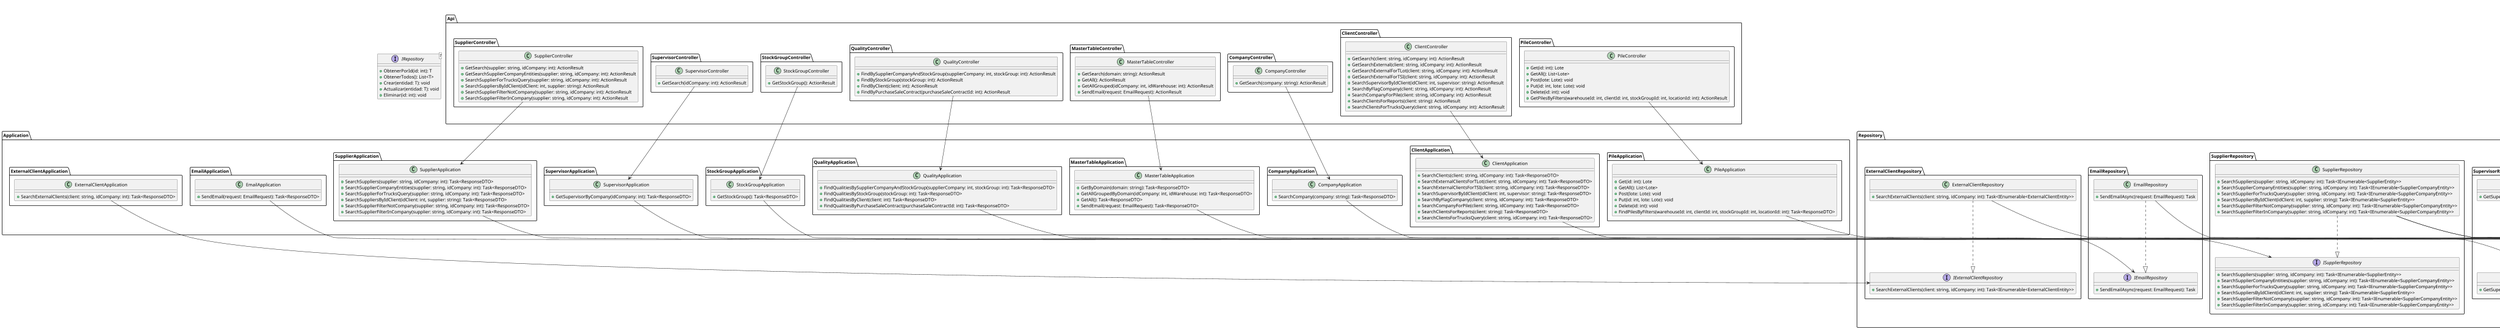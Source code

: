 @startuml "Diagrama de Clases - Arquitectura .NET Core con AD Auth + PileRepository"
title "Diagrama de Clases - Mastertable"
skinparam dpi 50
skinparam pageSize A3

package Api {
 
    package PileController {
        class PileController {
            + Get(id: int): Lote
            + GetAll(): List<Lote>
            + Post(lote: Lote): void
            + Put(id: int, lote: Lote): void
            + Delete(id: int): void
            + GetPilesByFilters(warehouseId: int, clientId: int, stockGroupId: int, locationId: int): ActionResult
        }
    }
  
    
    package ClientController {
    class ClientController {
        + GetSearch(client: string, idCompany: int): ActionResult
        + GetSearchExternal(client: string, idCompany: int): ActionResult
        + GetSearchExternalForTLot(client: string, idCompany: int): ActionResult
        + GetSearchExternalForTSI(client: string, idCompany: int): ActionResult
        + SearchSupervisorByIdClient(idClient: int, supervisor: string): ActionResult
        + SearchByFlagCompany(client: string, idCompany: int): ActionResult
        + SearchCompanyForPile(client: string, idCompany: int): ActionResult
        + SearchClientsForReports(client: string): ActionResult
        + SearchClientsForTrucksQuery(client: string, idCompany: int): ActionResult
    }
}

package CompanyController {
    class CompanyController {
        + GetSearch(company: string): ActionResult
    }
}

package MasterTableController {
    class MasterTableController {
        + GetSearch(domain: string): ActionResult
        + GetAll(): ActionResult
        + GetAllGrouped(idCompany: int, idWarehouse: int): ActionResult
        + SendEmail(request: EmailRequest): ActionResult
    }
}

package QualityController {
    class QualityController {
        + FindBySupplierCompanyAndStockGroup(supplierCompany: int, stockGroup: int): ActionResult
        + FindByStockGroup(stockGroup: int): ActionResult
        + FindByClient(client: int): ActionResult
        + FindByPurchaseSaleContract(purchaseSaleContractId: int): ActionResult
    }
}

package StockGroupController {
    class StockGroupController {
        + GetStockGroup(): ActionResult
    }
}

package SupervisorController {
    class SupervisorController {
        + GetSearch(idCompany: int): ActionResult
    }
}

 package SupplierController {
    class SupplierController {
        + GetSearch(supplier: string, idCompany: int): ActionResult
        + GetSearchSupplierCompanyEntities(supplier: string, idCompany: int): ActionResult
        + SearchSupplierForTrucksQuery(supplier: string, idCompany: int): ActionResult
        + SearchSuppliersByIdClient(idClient: int, supplier: string): ActionResult
        + SearchSupplierFilterNotCompany(supplier: string, idCompany: int): ActionResult
        + SearchSupplierFilterInCompany(supplier: string, idCompany: int): ActionResult
    }
}


}

package Application {
    
    package PileApplication {
        class PileApplication {
            + Get(id: int): Lote
            + GetAll(): List<Lote>
            + Post(lote: Lote): void
            + Put(id: int, lote: Lote): void
            + Delete(id: int): void
            + FindPilesByFilters(warehouseId: int, clientId: int, stockGroupId: int, locationId: int): Task<ResponseDTO>
        }
    }
    
   
    package ClientApplication {
    class ClientApplication {
        + SearchClients(client: string, idCompany: int): Task<ResponseDTO>
        + SearchExternalClientsForTLot(client: string, idCompany: int): Task<ResponseDTO>
        + SearchExternalClientsForTSI(client: string, idCompany: int): Task<ResponseDTO>
        + SearchSupervisorByIdClient(idClient: int, supervisor: string): Task<ResponseDTO>
        + SearchByFlagCompany(client: string, idCompany: int): Task<ResponseDTO>
        + SearchCompanyForPile(client: string, idCompany: int): Task<ResponseDTO>
        + SearchClientsForReports(client: string): Task<ResponseDTO>
        + SearchClientsForTrucksQuery(client: string, idCompany: int): Task<ResponseDTO>
    }
}
   package CompanyApplication {
    class CompanyApplication {
        + SearchCompany(company: string): Task<ResponseDTO>
    }
}

package MasterTableApplication {
    class MasterTableApplication {
        + GetByDomain(domain: string): Task<ResponseDTO>
        + GetAllGroupedByDomain(idCompany: int, idWarehouse: int): Task<ResponseDTO>
        + GetAll(): Task<ResponseDTO>
        + SendEmail(request: EmailRequest): Task<ResponseDTO>
    }
}

package QualityApplication {
    class QualityApplication {
        + FindQualitiesBySupplierCompanyAndStockGroup(supplierCompany: int, stockGroup: int): Task<ResponseDTO>
        + FindQualitiesByStockGroup(stockGroup: int): Task<ResponseDTO>
        + FindQualitiesByClient(client: int): Task<ResponseDTO>
        + FindQualitiesByPurchaseSaleContract(purchaseSaleContractId: int): Task<ResponseDTO>
    }
}

package StockGroupApplication {
    class StockGroupApplication {
        + GetStockGroup(): Task<ResponseDTO>
    }
}

package SupervisorApplication {
    class SupervisorApplication {
        + GetSupervisorByCompany(idCompany: int): Task<ResponseDTO>
    }
}

package SupplierApplication {
    class SupplierApplication {
        + SearchSuppliers(supplier: string, idCompany: int): Task<ResponseDTO>
        + SearchSupplierCompanyEntities(supplier: string, idCompany: int): Task<ResponseDTO>
        + SearchSupplierForTrucksQuery(supplier: string, idCompany: int): Task<ResponseDTO>
        + SearchSuppliersByIdClient(idClient: int, supplier: string): Task<ResponseDTO>
        + SearchSupplierFilterNotCompany(supplier: string, idCompany: int): Task<ResponseDTO>
        + SearchSupplierFilterInCompany(supplier: string, idCompany: int): Task<ResponseDTO>
    }
}
package EmailApplication {
    class EmailApplication {
        + SendEmail(request: EmailRequest): Task<ResponseDTO>
    }
}

package ExternalClientApplication {
    class ExternalClientApplication {
        + SearchExternalClients(client: string, idCompany: int): Task<ResponseDTO>
    }
}


}

package Repository {
   
    package PileRepository {
        interface IPileRepository {
            + GetByFilters(warehouseId: int, clientId: int, stockGroupId: int, locationId: int): Task<IEnumerable<PileEntity>>
        }

        class PileRepository {
            + GetByFilters(warehouseId: int, clientId: int, stockGroupId: int, locationId: int): Task<IEnumerable<PileEntity>>
        }

        PileRepository ..|> IPileRepository
    }
    
    package ClientRepository {
    interface IClientRepository {
        + SearchClients(client: string, idCompany: int, flagCompany: bool): Task<IEnumerable<ClientEntity>>
        + SearchExternalClientsForTLot(client: string, idCompany: int): Task<IEnumerable<ClientEntity>>
        + SearchExternalClientsForTSI(client: string, idCompany: int): Task<IEnumerable<ClientEntity>>
        + SearchSupervisorByIdClient(idClient: int, supervisor: string): Task<IEnumerable<SupervisorEntity>>
        + SearchClientsCompany(client: string, idCompany: int, flagCompany: bool): Task<IEnumerable<ClientEntity>>
        + SearchClientsCompanyForPile(client: string, idCompany: int, flagCompany: bool): Task<IEnumerable<ClientEntity>>
        + SearchClientsForReports(client: string): Task<IEnumerable<ClientEntity>>
        + SearchClientsForTrucksQuery(client: string, idCompany: int): Task<IEnumerable<ClientEntity>>
    }

    class ClientRepository {
        + SearchClients(client: string, idCompany: int, flagCompany: bool): Task<IEnumerable<ClientEntity>>
        + SearchExternalClientsForTLot(client: string, idCompany: int): Task<IEnumerable<ClientEntity>>
        + SearchExternalClientsForTSI(client: string, idCompany: int): Task<IEnumerable<ClientEntity>>
        + SearchSupervisorByIdClient(idClient: int, supervisor: string): Task<IEnumerable<SupervisorEntity>>
        + SearchClientsCompany(client: string, idCompany: int, flagCompany: bool): Task<IEnumerable<ClientEntity>>
        + SearchClientsCompanyForPile(client: string, idCompany: int, flagCompany: bool): Task<IEnumerable<ClientEntity>>
        + SearchClientsForReports(client: string): Task<IEnumerable<ClientEntity>>
        + SearchClientsForTrucksQuery(client: string, idCompany: int): Task<IEnumerable<ClientEntity>>
    }

    ClientRepository ..|> IClientRepository
}
package CompanyRepository {
    interface ICompanyRepository {
        + SearchCompany(company: string): Task<IEnumerable<CompanyEntity>>
    }

    class CompanyRepository {
        + SearchCompany(company: string): Task<IEnumerable<CompanyEntity>>
    }

    CompanyRepository ..|> ICompanyRepository
}

package MasterTableRepository {
    interface IMasterTableRepository {
        + GetByDomain(domain: string): Task<IEnumerable<MasterTableEntity>>
        + GroupByDomain(): Task<IEnumerable<MasterTableDomainDto>>
    }

    class MasterTableRepository {
        + GetByDomain(domain: string): Task<IEnumerable<MasterTableEntity>>
        + GroupByDomain(): Task<IEnumerable<MasterTableDomainDto>>
    }

    MasterTableRepository ..|> IMasterTableRepository
}

package QualityRepository {
    interface IQualityRepository {
        + FilterBySupplierCompanyAndStockGroup(supplierCompany: int, stockGroup: int): Task<IEnumerable<QualityEntity>>
        + FilterByStockGroup(stockGroup: int): Task<IEnumerable<QualityEntity>>
        + FilterByClient(client: int): Task<IEnumerable<QualityEntity>>
        + FilterByPurchaseSaleContract(purchaseSaleContractId: int): Task<IEnumerable<QualityEntity>>
    }

    class QualityRepository {
        + FilterBySupplierCompanyAndStockGroup(supplierCompany: int, stockGroup: int): Task<IEnumerable<QualityEntity>>
        + FilterByStockGroup(stockGroup: int): Task<IEnumerable<QualityEntity>>
        + FilterByClient(client: int): Task<IEnumerable<QualityEntity>>
        + FilterByPurchaseSaleContract(purchaseSaleContractId: int): Task<IEnumerable<QualityEntity>>
    }

    QualityRepository ..|> IQualityRepository
}

package StockGroupRepository {
    interface IStockGroupRepository {
        + GetWhere(filter: Expression<Func<StockGroupEntity, bool>>, tracking: bool): Task<IEnumerable<StockGroupEntity>>
    }

    class StockGroupRepository {
        + GetWhere(filter: Expression<Func<StockGroupEntity, bool>>, tracking: bool): Task<IEnumerable<StockGroupEntity>>
    }

    StockGroupRepository ..|> IStockGroupRepository
}

package SupervisorRepository {
    interface ISupervisorRepository {
        + GetSupervisorByCompany(idCompany: int): Task<IEnumerable<SupervisorEntity>>
    }

    class SupervisorRepository {
        + GetSupervisorByCompany(idCompany: int): Task<IEnumerable<SupervisorEntity>>
    }

    SupervisorRepository ..|> ISupervisorRepository
}

 package SupplierRepository {
    interface ISupplierRepository {
        + SearchSuppliers(supplier: string, idCompany: int): Task<IEnumerable<SupplierEntity>>
        + SearchSupplierCompanyEntities(supplier: string, idCompany: int): Task<IEnumerable<SupplierCompanyEntity>>
        + SearchSupplierForTrucksQuery(supplier: string, idCompany: int): Task<IEnumerable<SupplierCompanyEntity>>
        + SearchSuppliersByIdClient(idClient: int, supplier: string): Task<IEnumerable<SupplierEntity>>
        + SearchSupplierFilterNotCompany(supplier: string, idCompany: int): Task<IEnumerable<SupplierCompanyEntity>>
        + SearchSupplierFilterInCompany(supplier: string, idCompany: int): Task<IEnumerable<SupplierCompanyEntity>>
    }

    class SupplierRepository {
        + SearchSuppliers(supplier: string, idCompany: int): Task<IEnumerable<SupplierEntity>>
        + SearchSupplierCompanyEntities(supplier: string, idCompany: int): Task<IEnumerable<SupplierCompanyEntity>>
        + SearchSupplierForTrucksQuery(supplier: string, idCompany: int): Task<IEnumerable<SupplierCompanyEntity>>
        + SearchSuppliersByIdClient(idClient: int, supplier: string): Task<IEnumerable<SupplierEntity>>
        + SearchSupplierFilterNotCompany(supplier: string, idCompany: int): Task<IEnumerable<SupplierCompanyEntity>>
        + SearchSupplierFilterInCompany(supplier: string, idCompany: int): Task<IEnumerable<SupplierCompanyEntity>>
    }

    SupplierRepository ..|> ISupplierRepository
}

package CurrencyRepository {
    interface ICurrencyRepository {
        + GetWhere(filter: Expression<Func<CurrencyEntity, bool>>, tracking: bool): Task<IEnumerable<CurrencyEntity>>
    }

    class CurrencyRepository {
        + GetWhere(filter: Expression<Func<CurrencyEntity, bool>>, tracking: bool): Task<IEnumerable<CurrencyEntity>>
    }

    CurrencyRepository ..|> ICurrencyRepository
}

package DeliveryRepository {
    interface IDeliveryRepository {
        + GetWhere(filter: Expression<Func<DeliveryEntity, bool>>, tracking: bool): Task<IEnumerable<DeliveryEntity>>
    }

    class DeliveryRepository {
        + GetWhere(filter: Expression<Func<DeliveryEntity, bool>>, tracking: bool): Task<IEnumerable<DeliveryEntity>>
    }

    DeliveryRepository ..|> IDeliveryRepository
}
package ElementRepository {
    interface IElementRepository {
        + GetWhere(filter: Expression<Func<ElementEntity, bool>>, tracking: bool): Task<IEnumerable<ElementEntity>>
    }

    class ElementRepository {
        + GetWhere(filter: Expression<Func<ElementEntity, bool>>, tracking: bool): Task<IEnumerable<ElementEntity>>
    }

    ElementRepository ..|> IElementRepository
}
package EmailRepository {
    interface IEmailRepository {
        + SendEmailAsync(request: EmailRequest): Task
    }

    class EmailRepository {
        + SendEmailAsync(request: EmailRequest): Task
    }

    EmailRepository ..|> IEmailRepository
}

package ExternalClientRepository {
    interface IExternalClientRepository {
        + SearchExternalClients(client: string, idCompany: int): Task<IEnumerable<ExternalClientEntity>>
    }

    class ExternalClientRepository {
        + SearchExternalClients(client: string, idCompany: int): Task<IEnumerable<ExternalClientEntity>>
    }

    ExternalClientRepository ..|> IExternalClientRepository
}

package LocationRepository {
    interface ILocationRepository {
        + GetLocationsByCompany(idCompany: int): Task<IEnumerable<LocationEntity>>
    }

    class LocationRepository {
        + GetLocationsByCompany(idCompany: int): Task<IEnumerable<LocationEntity>>
    }

    LocationRepository ..|> ILocationRepository
}

package LaboratoryRepository {
    interface ILaboratoryRepository {
        + GetLaboratoriesByCompany(idCompany: int): Task<IEnumerable<LaboratoryEntity>>
    }

    class LaboratoryRepository {
        + GetLaboratoriesByCompany(idCompany: int): Task<IEnumerable<LaboratoryEntity>>
    }

    LaboratoryRepository ..|> ILaboratoryRepository
}

package ProductRepository {
    interface IProductRepository {
        + GetWhere(filter: Expression<Func<ProductEntity, bool>>, tracking: bool): Task<IEnumerable<ProductEntity>>
    }

    class ProductRepository {
        + GetWhere(filter: Expression<Func<ProductEntity, bool>>, tracking: bool): Task<IEnumerable<ProductEntity>>
    }

    ProductRepository ..|> IProductRepository
}

package UnitOfMeasurementRepository {
    interface IUnitOfMeasurementRepository {
        + GetWhere(filter: Expression<Func<UnitOfMeasurementEntity, bool>>, tracking: bool): Task<IEnumerable<UnitOfMeasurementEntity>>
    }

    class UnitOfMeasurementRepository {
        + GetWhere(filter: Expression<Func<UnitOfMeasurementEntity, bool>>, tracking: bool): Task<IEnumerable<UnitOfMeasurementEntity>>
    }

    UnitOfMeasurementRepository ..|> IUnitOfMeasurementRepository
}

package UserRepository {
    interface IUserRepository {
        + ListTrafficUsersByCompany(companyId: int): Task<IEnumerable<UserEntity>>
    }

    class UserRepository {
        + ListTrafficUsersByCompany(companyId: int): Task<IEnumerable<UserEntity>>
    }

    UserRepository ..|> IUserRepository
}

}




' Interfaces de Repository
interface IRepository<T> {
    + ObtenerPorId(id: int): T
    + ObtenerTodos(): List<T>
    + Crear(entidad: T): void
    + Actualizar(entidad: T): void
    + Eliminar(id: int): void
}

package Domain {
    class PileEntity {
        + int IdWarehouse
        + int IdClient
        + int IdStockGroup
        + int IdLocation
        + string Status
        + DateTime CreatedAt
    }

     class ClientEntity {
        + int Id
        + string Name
        + string Ruc
        + bool IsCompany
        + int IdCompany
    }

    class SupervisorEntity {
        + int Id
        + string Name
        + string Ruc
    }

    class CompanyEntity {
    + int Id
    + string Name
    + string Ruc
    + string ShortName
    + string Status
}

class MasterTableEntity {
    + int Id
    + string Domain
    + string Name
    + int Value
    + string Status
    + int Order
}

class MasterTableDomainDto {
    + string Domain
    + List<ItemDto> Items
}

class QualityEntity {
    + int Id
    + string Name
    + int IdSupplier
    + int IdStockGroup
    + string Status
}

class StockGroupEntity {
    + int Id
    + string Name
    + string Status
}

class SupervisorEntity {
    + int Id
    + string Name
    + int IdCompany
    + string Status
}

class SupplierEntity {
    + int Id
    + string Name
    + string Ruc
    + string ShortName
    + string Status
}

class SupplierCompanyEntity {
    + int Id
    + int SupplierId
    + int CompanyId
    + string Status
}

class CurrencyEntity {
    + int Id
    + string Name
    + string Code
    + string Symbol
    + string Status
}

class DeliveryEntity {
    + int Id
    + string Name
    + string Status
}

class ElementEntity {
    + int Id
    + string Name
    + string Status
}

class ExternalClientEntity {
    + int Id
    + int ClientId
    + string Status
}

class LocationEntity {
    + int Id
    + string Name
    + int IdCompany
    + string Status
}

class LaboratoryEntity {
    + int Id
    + string Name
    + int IdCompany
    + string Status
}

class ProductEntity {
    + int Id
    + string Name
    + string Code
    + string Status
}

class UnitOfMeasurementEntity {
    + int Id
    + string Name
    + string Code
    + string Status
}

class UserEntity {
    + int Id
    + string CompleteName
    + string Username
    + string Status
}

}


' Relaciones entre capas

Api.PileController.PileController --> Application.PileApplication.PileApplication
Application.PileApplication.PileApplication --> Repository.PileRepository.IPileRepository
Repository.PileRepository.PileRepository --> Domain.PileEntity

Api.ClientController.ClientController --> Application.ClientApplication.ClientApplication
Application.ClientApplication.ClientApplication --> Repository.ClientRepository.IClientRepository
Repository.ClientRepository.ClientRepository --> Domain.ClientEntity

Api.CompanyController.CompanyController --> Application.CompanyApplication.CompanyApplication
Application.CompanyApplication.CompanyApplication --> Repository.CompanyRepository.ICompanyRepository
Repository.CompanyRepository.CompanyRepository --> Domain.CompanyEntity

Api.MasterTableController.MasterTableController --> Application.MasterTableApplication.MasterTableApplication
Application.MasterTableApplication.MasterTableApplication --> Repository.MasterTableRepository.IMasterTableRepository
Repository.MasterTableRepository.MasterTableRepository --> Domain.MasterTableEntity
Repository.MasterTableRepository.MasterTableRepository --> Domain.MasterTableDomainDto

Api.QualityController.QualityController --> Application.QualityApplication.QualityApplication
Application.QualityApplication.QualityApplication --> Repository.QualityRepository.IQualityRepository
Repository.QualityRepository.QualityRepository --> Domain.QualityEntity

Api.StockGroupController.StockGroupController --> Application.StockGroupApplication.StockGroupApplication
Application.StockGroupApplication.StockGroupApplication --> Repository.StockGroupRepository.IStockGroupRepository
Repository.StockGroupRepository.StockGroupRepository --> Domain.StockGroupEntity

Api.SupervisorController.SupervisorController --> Application.SupervisorApplication.SupervisorApplication
Application.SupervisorApplication.SupervisorApplication --> Repository.SupervisorRepository.ISupervisorRepository
Repository.SupervisorRepository.SupervisorRepository --> Domain.SupervisorEntity

Api.SupplierController.SupplierController --> Application.SupplierApplication.SupplierApplication
Application.SupplierApplication.SupplierApplication --> Repository.SupplierRepository.ISupplierRepository
Repository.SupplierRepository.SupplierRepository --> Domain.SupplierEntity
Repository.SupplierRepository.SupplierRepository --> Domain.SupplierCompanyEntity

Repository.CurrencyRepository.CurrencyRepository --> Domain.CurrencyEntity

Repository.DeliveryRepository.DeliveryRepository --> Domain.DeliveryEntity

Repository.ElementRepository.ElementRepository --> Domain.ElementEntity

Application.EmailApplication.EmailApplication --> Repository.EmailRepository.IEmailRepository
Repository.EmailRepository.EmailRepository --> Domain.EmailRequest

Application.ExternalClientApplication.ExternalClientApplication --> Repository.ExternalClientRepository.IExternalClientRepository
Repository.ExternalClientRepository.ExternalClientRepository --> Domain.ExternalClientEntity

Repository.LocationRepository.LocationRepository --> Domain.LocationEntity

Repository.LaboratoryRepository.LaboratoryRepository --> Domain.LaboratoryEntity

Repository.ProductRepository.ProductRepository --> Domain.ProductEntity

Repository.UnitOfMeasurementRepository.UnitOfMeasurementRepository --> Domain.UnitOfMeasurementEntity

Repository.UserRepository.UserRepository --> Domain.UserEntity

@enduml
